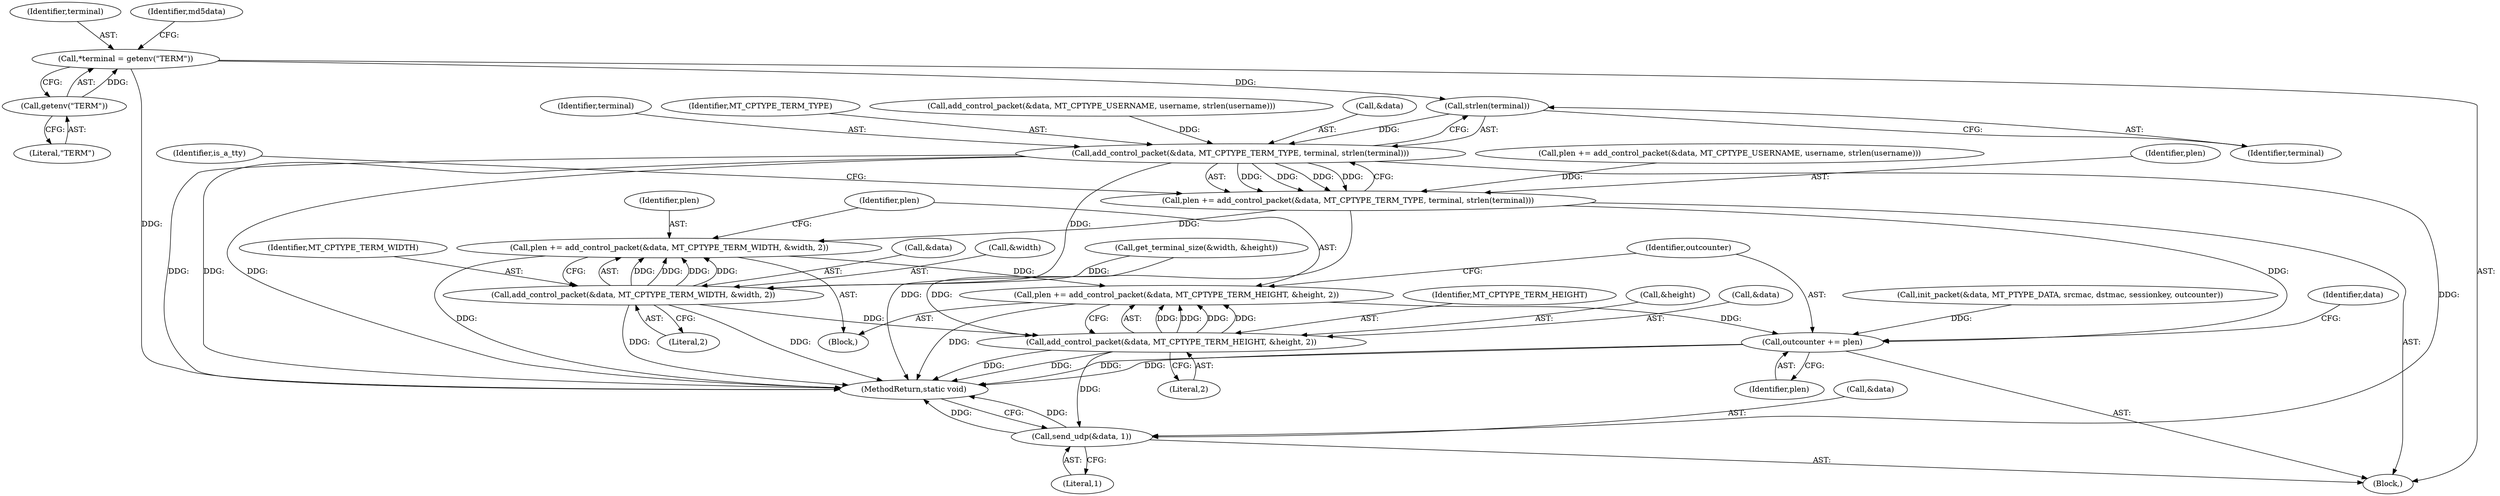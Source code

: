 digraph "0_MAC-Telnet_b69d11727d4f0f8cf719c79e3fb700f55ca03e9a_0@API" {
"1000120" [label="(Call,*terminal = getenv(\"TERM\"))"];
"1000122" [label="(Call,getenv(\"TERM\"))"];
"1000220" [label="(Call,strlen(terminal))"];
"1000215" [label="(Call,add_control_packet(&data, MT_CPTYPE_TERM_TYPE, terminal, strlen(terminal)))"];
"1000213" [label="(Call,plen += add_control_packet(&data, MT_CPTYPE_TERM_TYPE, terminal, strlen(terminal)))"];
"1000242" [label="(Call,plen += add_control_packet(&data, MT_CPTYPE_TERM_WIDTH, &width, 2))"];
"1000251" [label="(Call,plen += add_control_packet(&data, MT_CPTYPE_TERM_HEIGHT, &height, 2))"];
"1000260" [label="(Call,outcounter += plen)"];
"1000244" [label="(Call,add_control_packet(&data, MT_CPTYPE_TERM_WIDTH, &width, 2))"];
"1000253" [label="(Call,add_control_packet(&data, MT_CPTYPE_TERM_HEIGHT, &height, 2))"];
"1000263" [label="(Call,send_udp(&data, 1))"];
"1000260" [label="(Call,outcounter += plen)"];
"1000243" [label="(Identifier,plen)"];
"1000219" [label="(Identifier,terminal)"];
"1000254" [label="(Call,&data)"];
"1000122" [label="(Call,getenv(\"TERM\"))"];
"1000242" [label="(Call,plen += add_control_packet(&data, MT_CPTYPE_TERM_WIDTH, &width, 2))"];
"1000251" [label="(Call,plen += add_control_packet(&data, MT_CPTYPE_TERM_HEIGHT, &height, 2))"];
"1000245" [label="(Call,&data)"];
"1000263" [label="(Call,send_udp(&data, 1))"];
"1000218" [label="(Identifier,MT_CPTYPE_TERM_TYPE)"];
"1000214" [label="(Identifier,plen)"];
"1000256" [label="(Identifier,MT_CPTYPE_TERM_HEIGHT)"];
"1000233" [label="(Block,)"];
"1000266" [label="(Literal,1)"];
"1000206" [label="(Call,add_control_packet(&data, MT_CPTYPE_USERNAME, username, strlen(username)))"];
"1000248" [label="(Call,&width)"];
"1000213" [label="(Call,plen += add_control_packet(&data, MT_CPTYPE_TERM_TYPE, terminal, strlen(terminal)))"];
"1000252" [label="(Identifier,plen)"];
"1000262" [label="(Identifier,plen)"];
"1000224" [label="(Identifier,is_a_tty)"];
"1000221" [label="(Identifier,terminal)"];
"1000109" [label="(Block,)"];
"1000226" [label="(Call,get_terminal_size(&width, &height))"];
"1000244" [label="(Call,add_control_packet(&data, MT_CPTYPE_TERM_WIDTH, &width, 2))"];
"1000215" [label="(Call,add_control_packet(&data, MT_CPTYPE_TERM_TYPE, terminal, strlen(terminal)))"];
"1000253" [label="(Call,add_control_packet(&data, MT_CPTYPE_TERM_HEIGHT, &height, 2))"];
"1000264" [label="(Call,&data)"];
"1000267" [label="(MethodReturn,static void)"];
"1000261" [label="(Identifier,outcounter)"];
"1000121" [label="(Identifier,terminal)"];
"1000265" [label="(Identifier,data)"];
"1000188" [label="(Call,init_packet(&data, MT_PTYPE_DATA, srcmac, dstmac, sessionkey, outcounter))"];
"1000130" [label="(Identifier,md5data)"];
"1000220" [label="(Call,strlen(terminal))"];
"1000123" [label="(Literal,\"TERM\")"];
"1000216" [label="(Call,&data)"];
"1000204" [label="(Call,plen += add_control_packet(&data, MT_CPTYPE_USERNAME, username, strlen(username)))"];
"1000247" [label="(Identifier,MT_CPTYPE_TERM_WIDTH)"];
"1000259" [label="(Literal,2)"];
"1000120" [label="(Call,*terminal = getenv(\"TERM\"))"];
"1000250" [label="(Literal,2)"];
"1000257" [label="(Call,&height)"];
"1000120" -> "1000109"  [label="AST: "];
"1000120" -> "1000122"  [label="CFG: "];
"1000121" -> "1000120"  [label="AST: "];
"1000122" -> "1000120"  [label="AST: "];
"1000130" -> "1000120"  [label="CFG: "];
"1000120" -> "1000267"  [label="DDG: "];
"1000122" -> "1000120"  [label="DDG: "];
"1000120" -> "1000220"  [label="DDG: "];
"1000122" -> "1000123"  [label="CFG: "];
"1000123" -> "1000122"  [label="AST: "];
"1000220" -> "1000215"  [label="AST: "];
"1000220" -> "1000221"  [label="CFG: "];
"1000221" -> "1000220"  [label="AST: "];
"1000215" -> "1000220"  [label="CFG: "];
"1000220" -> "1000215"  [label="DDG: "];
"1000215" -> "1000213"  [label="AST: "];
"1000216" -> "1000215"  [label="AST: "];
"1000218" -> "1000215"  [label="AST: "];
"1000219" -> "1000215"  [label="AST: "];
"1000213" -> "1000215"  [label="CFG: "];
"1000215" -> "1000267"  [label="DDG: "];
"1000215" -> "1000267"  [label="DDG: "];
"1000215" -> "1000267"  [label="DDG: "];
"1000215" -> "1000213"  [label="DDG: "];
"1000215" -> "1000213"  [label="DDG: "];
"1000215" -> "1000213"  [label="DDG: "];
"1000215" -> "1000213"  [label="DDG: "];
"1000206" -> "1000215"  [label="DDG: "];
"1000215" -> "1000244"  [label="DDG: "];
"1000215" -> "1000263"  [label="DDG: "];
"1000213" -> "1000109"  [label="AST: "];
"1000214" -> "1000213"  [label="AST: "];
"1000224" -> "1000213"  [label="CFG: "];
"1000213" -> "1000267"  [label="DDG: "];
"1000204" -> "1000213"  [label="DDG: "];
"1000213" -> "1000242"  [label="DDG: "];
"1000213" -> "1000260"  [label="DDG: "];
"1000242" -> "1000233"  [label="AST: "];
"1000242" -> "1000244"  [label="CFG: "];
"1000243" -> "1000242"  [label="AST: "];
"1000244" -> "1000242"  [label="AST: "];
"1000252" -> "1000242"  [label="CFG: "];
"1000242" -> "1000267"  [label="DDG: "];
"1000244" -> "1000242"  [label="DDG: "];
"1000244" -> "1000242"  [label="DDG: "];
"1000244" -> "1000242"  [label="DDG: "];
"1000244" -> "1000242"  [label="DDG: "];
"1000242" -> "1000251"  [label="DDG: "];
"1000251" -> "1000233"  [label="AST: "];
"1000251" -> "1000253"  [label="CFG: "];
"1000252" -> "1000251"  [label="AST: "];
"1000253" -> "1000251"  [label="AST: "];
"1000261" -> "1000251"  [label="CFG: "];
"1000251" -> "1000267"  [label="DDG: "];
"1000253" -> "1000251"  [label="DDG: "];
"1000253" -> "1000251"  [label="DDG: "];
"1000253" -> "1000251"  [label="DDG: "];
"1000253" -> "1000251"  [label="DDG: "];
"1000251" -> "1000260"  [label="DDG: "];
"1000260" -> "1000109"  [label="AST: "];
"1000260" -> "1000262"  [label="CFG: "];
"1000261" -> "1000260"  [label="AST: "];
"1000262" -> "1000260"  [label="AST: "];
"1000265" -> "1000260"  [label="CFG: "];
"1000260" -> "1000267"  [label="DDG: "];
"1000260" -> "1000267"  [label="DDG: "];
"1000188" -> "1000260"  [label="DDG: "];
"1000244" -> "1000250"  [label="CFG: "];
"1000245" -> "1000244"  [label="AST: "];
"1000247" -> "1000244"  [label="AST: "];
"1000248" -> "1000244"  [label="AST: "];
"1000250" -> "1000244"  [label="AST: "];
"1000244" -> "1000267"  [label="DDG: "];
"1000244" -> "1000267"  [label="DDG: "];
"1000226" -> "1000244"  [label="DDG: "];
"1000244" -> "1000253"  [label="DDG: "];
"1000253" -> "1000259"  [label="CFG: "];
"1000254" -> "1000253"  [label="AST: "];
"1000256" -> "1000253"  [label="AST: "];
"1000257" -> "1000253"  [label="AST: "];
"1000259" -> "1000253"  [label="AST: "];
"1000253" -> "1000267"  [label="DDG: "];
"1000253" -> "1000267"  [label="DDG: "];
"1000226" -> "1000253"  [label="DDG: "];
"1000253" -> "1000263"  [label="DDG: "];
"1000263" -> "1000109"  [label="AST: "];
"1000263" -> "1000266"  [label="CFG: "];
"1000264" -> "1000263"  [label="AST: "];
"1000266" -> "1000263"  [label="AST: "];
"1000267" -> "1000263"  [label="CFG: "];
"1000263" -> "1000267"  [label="DDG: "];
"1000263" -> "1000267"  [label="DDG: "];
}
